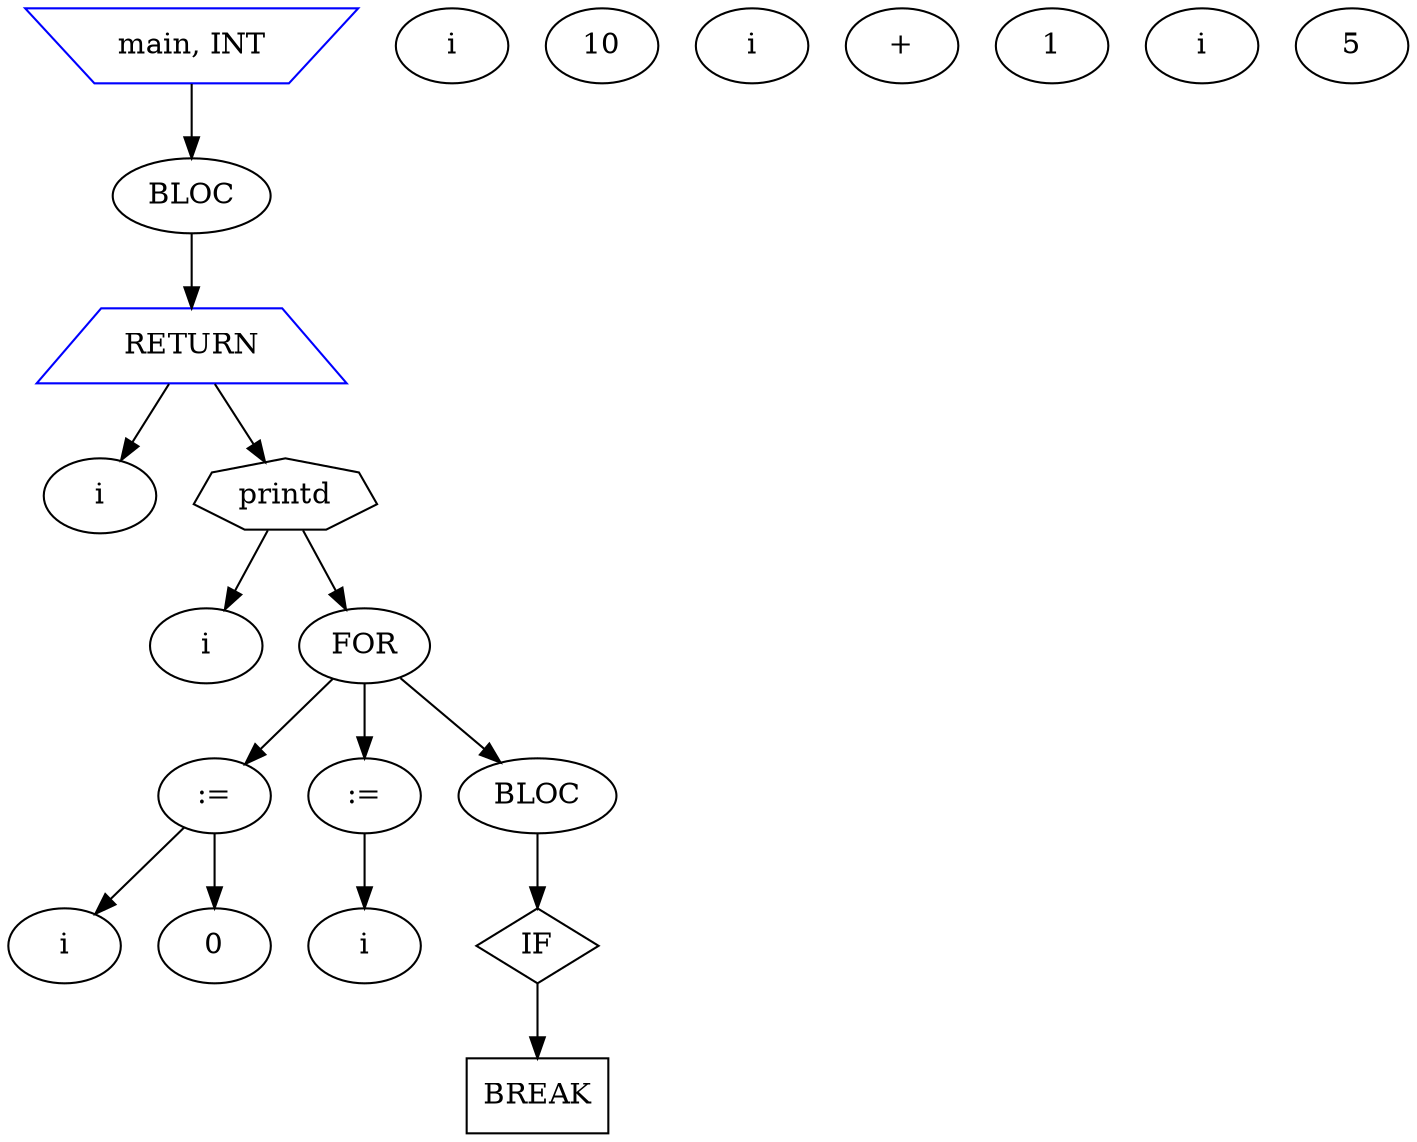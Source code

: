 digraph G {
22 [label="main, INT" shape=invtrapezium color=blue]
21 [label="BLOC"]
20 [label="RETURN" shape=trapezium color=blue]
19 [label="i"]
20 -> 19 
18 [label="printd" shape=septagon]
17 [label="i"]
18 -> 17 
16 [label="FOR"]
3 [label=":="]
1 [label="i"]
3 -> 1 
2 [label="0"]
3 -> 2 
16 -> 3 
4 [label="i"]
5 [label="10"]
10 [label=":="]
6 [label="i"]
10 -> 6 
7 [label="i"]
8 [label= "+"]
9 [label="1"]
16 -> 10 
15 [label="BLOC"]
14 [label="IF" shape=diamond]
11 [label="i"]
12 [label="5"]
13 [label="BREAK" shape=box]
14 -> 13 
15 -> 14 
16 -> 15 
18 -> 16 
20 -> 18 
21 -> 20 
22 -> 21 
}